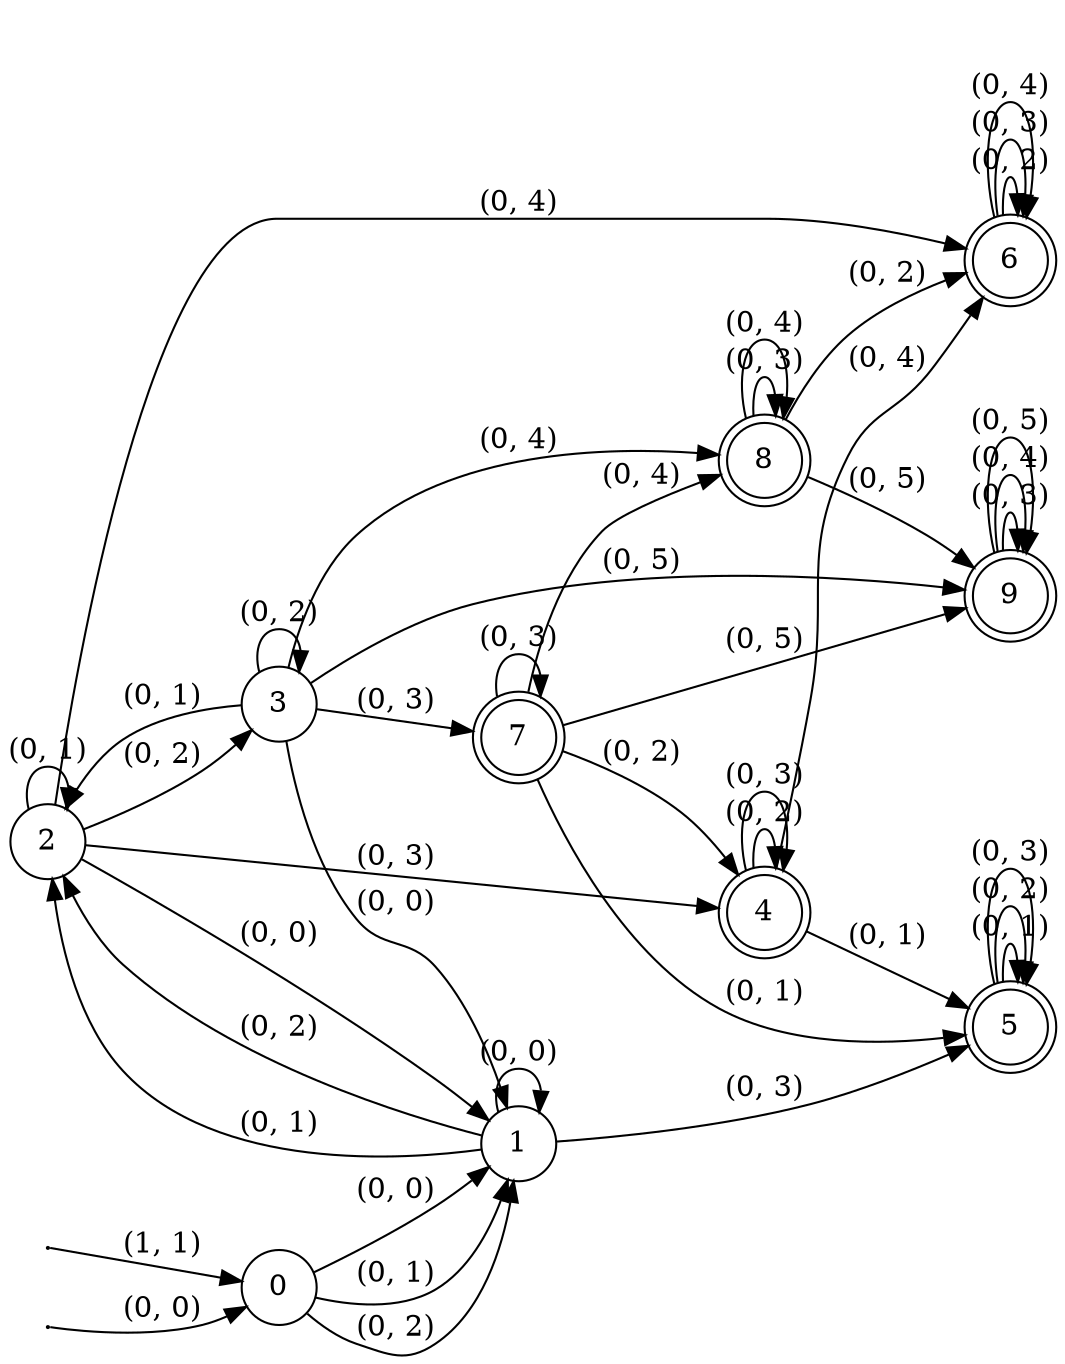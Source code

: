 digraph DFA {
	rankdir = LR
	node [shape="circle"]
	4 [shape="doublecircle"]
	5 [shape="doublecircle"]
	6 [shape="doublecircle"]
	7 [shape="doublecircle"]
	8 [shape="doublecircle"]
	9 [shape="doublecircle"]
	init0[label="" width="0.01"];
	init0 -> 0 [label="(0, 0)"]
	init6[label="" width="0.01"];
	init6 -> 0 [label="(1, 1)"]
	0 -> 1 [label="(0, 0)"]
	0 -> 1 [label="(0, 1)"]
	0 -> 1 [label="(0, 2)"]
	1 -> 1 [label="(0, 0)"]
	1 -> 2 [label="(0, 1)"]
	1 -> 2 [label="(0, 2)"]
	1 -> 5 [label="(0, 3)"]
	2 -> 1 [label="(0, 0)"]
	2 -> 2 [label="(0, 1)"]
	2 -> 3 [label="(0, 2)"]
	2 -> 4 [label="(0, 3)"]
	2 -> 6 [label="(0, 4)"]
	3 -> 1 [label="(0, 0)"]
	3 -> 2 [label="(0, 1)"]
	3 -> 3 [label="(0, 2)"]
	3 -> 7 [label="(0, 3)"]
	3 -> 8 [label="(0, 4)"]
	3 -> 9 [label="(0, 5)"]
	4 -> 5 [label="(0, 1)"]
	4 -> 4 [label="(0, 2)"]
	4 -> 4 [label="(0, 3)"]
	4 -> 6 [label="(0, 4)"]
	5 -> 5 [label="(0, 1)"]
	5 -> 5 [label="(0, 2)"]
	5 -> 5 [label="(0, 3)"]
	6 -> 6 [label="(0, 2)"]
	6 -> 6 [label="(0, 3)"]
	6 -> 6 [label="(0, 4)"]
	7 -> 5 [label="(0, 1)"]
	7 -> 4 [label="(0, 2)"]
	7 -> 7 [label="(0, 3)"]
	7 -> 8 [label="(0, 4)"]
	7 -> 9 [label="(0, 5)"]
	8 -> 6 [label="(0, 2)"]
	8 -> 8 [label="(0, 3)"]
	8 -> 8 [label="(0, 4)"]
	8 -> 9 [label="(0, 5)"]
	9 -> 9 [label="(0, 3)"]
	9 -> 9 [label="(0, 4)"]
	9 -> 9 [label="(0, 5)"]
}
